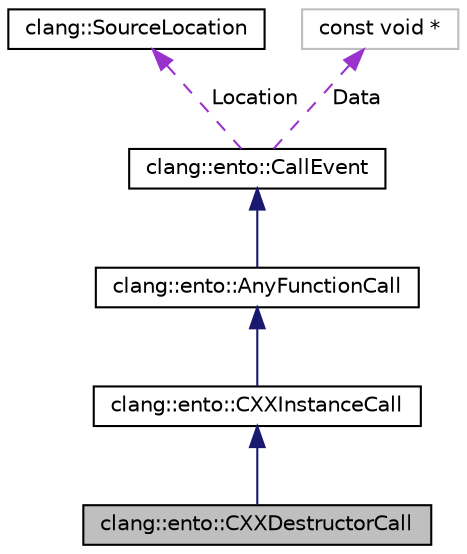 digraph "clang::ento::CXXDestructorCall"
{
 // LATEX_PDF_SIZE
  bgcolor="transparent";
  edge [fontname="Helvetica",fontsize="10",labelfontname="Helvetica",labelfontsize="10"];
  node [fontname="Helvetica",fontsize="10",shape=record];
  Node1 [label="clang::ento::CXXDestructorCall",height=0.2,width=0.4,color="black", fillcolor="grey75", style="filled", fontcolor="black",tooltip="Represents an implicit call to a C++ destructor."];
  Node2 -> Node1 [dir="back",color="midnightblue",fontsize="10",style="solid",fontname="Helvetica"];
  Node2 [label="clang::ento::CXXInstanceCall",height=0.2,width=0.4,color="black",URL="$classclang_1_1ento_1_1CXXInstanceCall.html",tooltip="Represents a non-static C++ member function call, no matter how it is written."];
  Node3 -> Node2 [dir="back",color="midnightblue",fontsize="10",style="solid",fontname="Helvetica"];
  Node3 [label="clang::ento::AnyFunctionCall",height=0.2,width=0.4,color="black",URL="$classclang_1_1ento_1_1AnyFunctionCall.html",tooltip="Represents a call to any sort of function that might have a FunctionDecl."];
  Node4 -> Node3 [dir="back",color="midnightblue",fontsize="10",style="solid",fontname="Helvetica"];
  Node4 [label="clang::ento::CallEvent",height=0.2,width=0.4,color="black",URL="$classclang_1_1ento_1_1CallEvent.html",tooltip="Represents an abstract call to a function or method along a particular path."];
  Node5 -> Node4 [dir="back",color="darkorchid3",fontsize="10",style="dashed",label=" Location" ,fontname="Helvetica"];
  Node5 [label="clang::SourceLocation",height=0.2,width=0.4,color="black",URL="$classclang_1_1SourceLocation.html",tooltip="Encodes a location in the source."];
  Node6 -> Node4 [dir="back",color="darkorchid3",fontsize="10",style="dashed",label=" Data" ,fontname="Helvetica"];
  Node6 [label="const void *",height=0.2,width=0.4,color="grey75",tooltip=" "];
}
